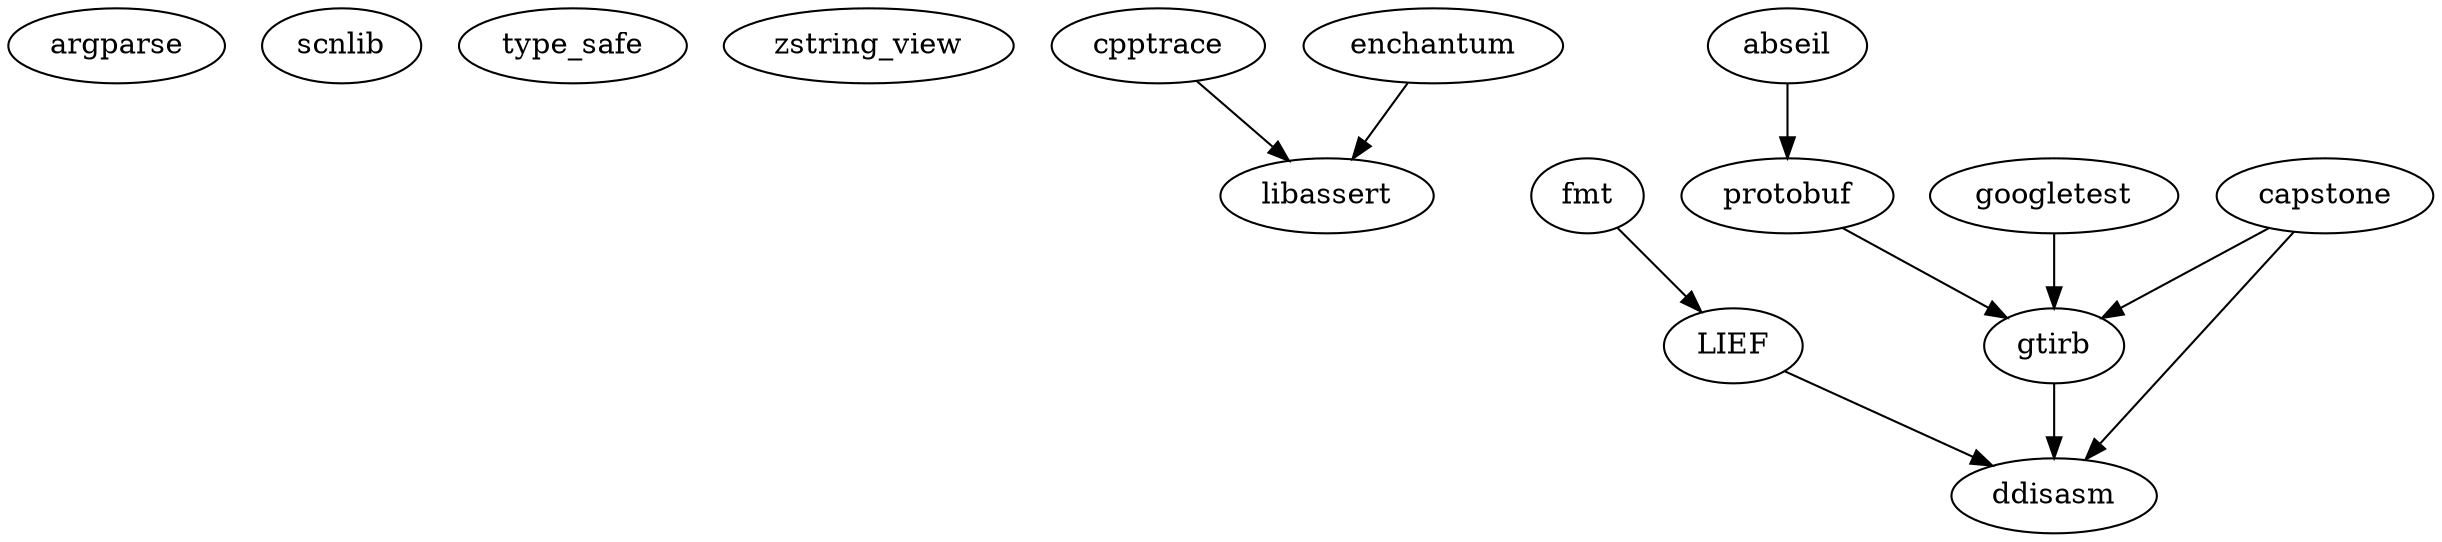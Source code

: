 digraph dep {
    ordering="out";

    argparse
    scnlib
    type_safe
    zstring_view

    cpptrace
    enchantum
    libassert
    cpptrace -> libassert
    enchantum -> libassert

    abseil
    protobuf
    abseil -> protobuf

    fmt
    LIEF
    fmt -> LIEF

    capstone
    googletest
    capstone -> gtirb
    googletest -> gtirb
    protobuf -> gtirb

    ddisasm
    capstone -> ddisasm
    gtirb -> ddisasm
    LIEF -> ddisasm
}
